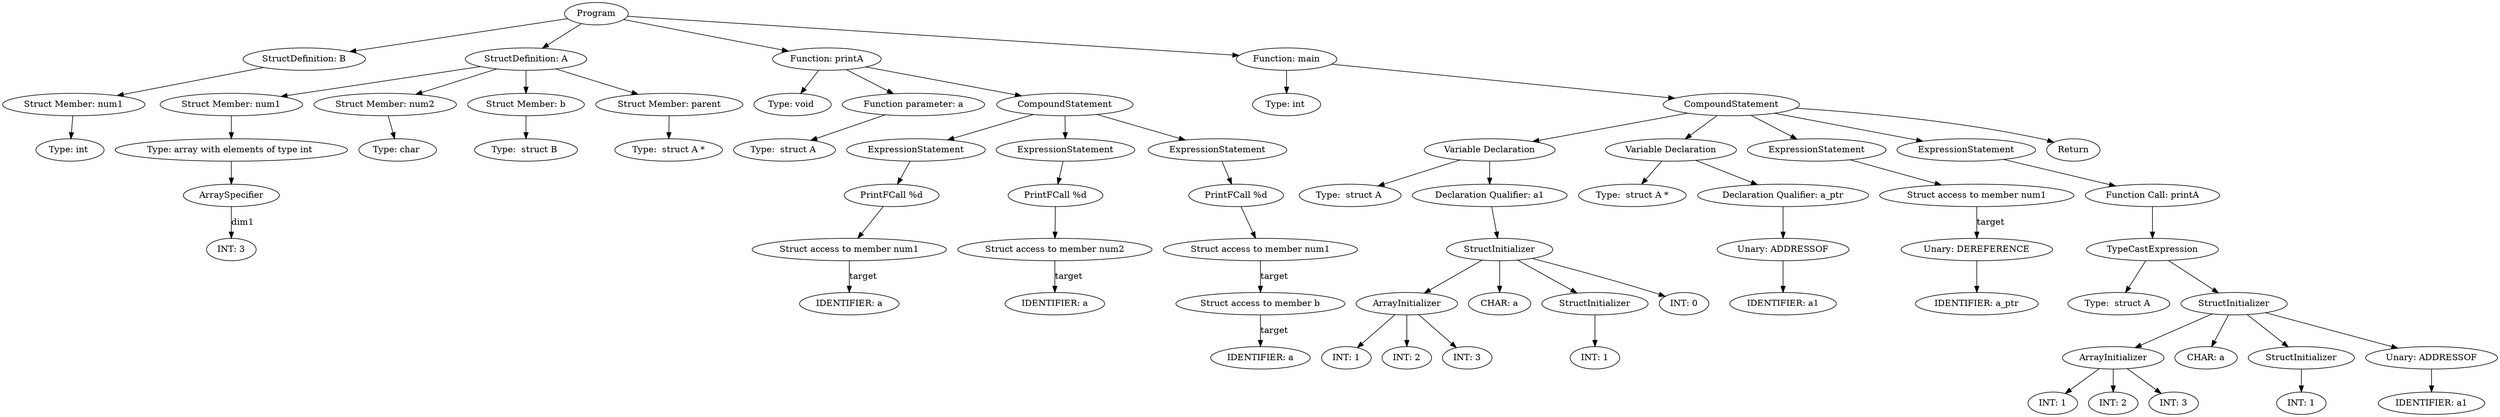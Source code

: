 digraph ExpressionGraph {
4557925904 [label="Program"];
4557925904 -> 4550299408;
4550299408 [label="StructDefinition: B"];
4559763216 [label="Struct Member: num1"];
4559755344 [label="Type: int "];
4559763216 -> 4559755344;
4550299408 -> 4559763216;
4557925904 -> 4559760976;
4559760976 [label="StructDefinition: A"];
4559810192 [label="Struct Member: num1"];
4559813008 [label="ArraySpecifier"];
4559803920 [label="INT: 3"];
4559813008 -> 4559803920 [label="dim1"];
4559811792 [label="Type: array with elements of type int "];
4559811792 -> 4559813008;
4559810192 -> 4559811792;
4559760976 -> 4559810192;
4559800272 [label="Struct Member: num2"];
4559807824 [label="Type: char "];
4559800272 -> 4559807824;
4559760976 -> 4559800272;
4559799440 [label="Struct Member: b"];
4559812048 [label="Type:  struct B "];
4559799440 -> 4559812048;
4559760976 -> 4559799440;
4559676816 [label="Struct Member: parent"];
4559678672 [label="Type:  struct A *"];
4559676816 -> 4559678672;
4559760976 -> 4559676816;
4557925904 -> 4559875024;
4559875024 [label="Function: printA"];
4559875024 -> 4550727120;
4550727120 [label="Type: void "];
4559876688 [label="Function parameter: a"];
4559875024 -> 4559876688;
4559876688 -> 4559868368;
4559868368 [label="Type:  struct A "];
4559875024 -> 4557762960;
4557762960 [label="CompoundStatement"];
4557762960 -> 4559939408;
4559939408 [label="ExpressionStatement"];
4559939408 -> 4559939344;
4559939344 [label="PrintFCall %d"];
4559939344 -> 4559931856;
4559931856 [label="Struct access to member num1"];
4550079568 [label="IDENTIFIER: a"];
4559931856 -> 4550079568 [label="target"];
4557762960 -> 4559938000;
4559938000 [label="ExpressionStatement"];
4559938000 -> 4559932304;
4559932304 [label="PrintFCall %d"];
4559932304 -> 4559935696;
4559935696 [label="Struct access to member num2"];
4559939472 [label="IDENTIFIER: a"];
4559935696 -> 4559939472 [label="target"];
4557762960 -> 4559935056;
4559935056 [label="ExpressionStatement"];
4559935056 -> 4559929808;
4559929808 [label="PrintFCall %d"];
4559929808 -> 4559934352;
4559934352 [label="Struct access to member num1"];
4559940688 [label="Struct access to member b"];
4559934224 [label="IDENTIFIER: a"];
4559940688 -> 4559934224 [label="target"];
4559934352 -> 4559940688 [label="target"];
4557925904 -> 4559944144;
4559944144 [label="Function: main"];
4559944144 -> 4559870416;
4559870416 [label="Type: int "];
4559944144 -> 4559877456;
4559877456 [label="CompoundStatement"];
4559877456 -> 4559936272;
4559936272 [label="Variable Declaration"];
4559936272 -> 4559945616;
4559945616 [label="Type:  struct A "];
4559936272 -> 4559937040;
4559937040 [label="Declaration Qualifier: a1"];
4559937040 -> 4559937808;
4559937808 [label="StructInitializer"];
4559945104 [label="ArrayInitializer"];
4559942544 [label="INT: 1"];
4559945104 -> 4559942544;
4559942608 [label="INT: 2"];
4559945104 -> 4559942608;
4559942672 [label="INT: 3"];
4559945104 -> 4559942672;
4559937808 -> 4559945104;
4559945040 [label="CHAR: a"];
4559937808 -> 4559945040;
4559941392 [label="StructInitializer"];
4559943184 [label="INT: 1"];
4559941392 -> 4559943184;
4559937808 -> 4559941392;
4559929424 [label="INT: 0"];
4559937808 -> 4559929424;
4559877456 -> 4559932240;
4559932240 [label="Variable Declaration"];
4559932240 -> 4559945360;
4559945360 [label="Type:  struct A *"];
4559932240 -> 4559932112;
4559932112 [label="Declaration Qualifier: a_ptr"];
4559932112 -> 4559931024;
4559931024 [label="Unary: ADDRESSOF"];
4559931024 -> 4559943376;
4559943376 [label="IDENTIFIER: a1"];
4559877456 -> 4560060944;
4560060944 [label="ExpressionStatement"];
4560060944 -> 4560060752;
4560060752 [label="Struct access to member num1"];
4560060560 [label="Unary: DEREFERENCE"];
4560060560 -> 4560060496;
4560060496 [label="IDENTIFIER: a_ptr"];
4560060752 -> 4560060560 [label="target"];
4559877456 -> 4560062416;
4560062416 [label="ExpressionStatement"];
4560062416 -> 4560062352;
4560062352 [label="Function Call: printA"];
4560062352 -> 4560062288;
4560062288 [label="TypeCastExpression"];
4560062288 -> 4560061264;
4560061264 [label="Type:  struct A "];
4560062224 [label="StructInitializer"];
4560061584 [label="ArrayInitializer"];
4560061392 [label="INT: 1"];
4560061584 -> 4560061392;
4560061456 [label="INT: 2"];
4560061584 -> 4560061456;
4560061520 [label="INT: 3"];
4560061584 -> 4560061520;
4560062224 -> 4560061584;
4560061648 [label="CHAR: a"];
4560062224 -> 4560061648;
4560061904 [label="StructInitializer"];
4560061840 [label="INT: 1"];
4560061904 -> 4560061840;
4560062224 -> 4560061904;
4560062096 [label="Unary: ADDRESSOF"];
4560062096 -> 4560062032;
4560062032 [label="IDENTIFIER: a1"];
4560062224 -> 4560062096;
4560062288 -> 4560062224;
4559877456 -> 4560062480;
4560062480 [label="Return"];
}
